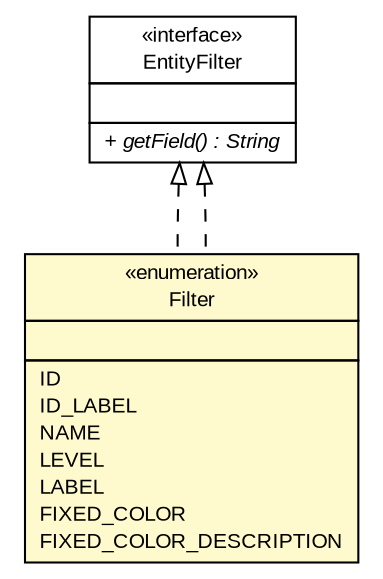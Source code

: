 #!/usr/local/bin/dot
#
# Class diagram 
# Generated by UMLGraph version R5_6-24-gf6e263 (http://www.umlgraph.org/)
#

digraph G {
	edge [fontname="arial",fontsize=10,labelfontname="arial",labelfontsize=10];
	node [fontname="arial",fontsize=10,shape=plaintext];
	nodesep=0.25;
	ranksep=0.5;
	// gov.sandia.cf.model.PIRTLevelImportance.Filter
	c327946 [label=<<table title="gov.sandia.cf.model.PIRTLevelImportance.Filter" border="0" cellborder="1" cellspacing="0" cellpadding="2" port="p" bgcolor="lemonChiffon" href="./PIRTLevelImportance.Filter.html">
		<tr><td><table border="0" cellspacing="0" cellpadding="1">
<tr><td align="center" balign="center"> &#171;enumeration&#187; </td></tr>
<tr><td align="center" balign="center"> Filter </td></tr>
		</table></td></tr>
		<tr><td><table border="0" cellspacing="0" cellpadding="1">
<tr><td align="left" balign="left">  </td></tr>
		</table></td></tr>
		<tr><td><table border="0" cellspacing="0" cellpadding="1">
<tr><td align="left" balign="left"> ID </td></tr>
<tr><td align="left" balign="left"> ID_LABEL </td></tr>
<tr><td align="left" balign="left"> NAME </td></tr>
<tr><td align="left" balign="left"> LEVEL </td></tr>
<tr><td align="left" balign="left"> LABEL </td></tr>
<tr><td align="left" balign="left"> FIXED_COLOR </td></tr>
<tr><td align="left" balign="left"> FIXED_COLOR_DESCRIPTION </td></tr>
		</table></td></tr>
		</table>>, URL="./PIRTLevelImportance.Filter.html", fontname="arial", fontcolor="black", fontsize=10.0];
	// gov.sandia.cf.model.query.EntityFilter
	c327957 [label=<<table title="gov.sandia.cf.model.query.EntityFilter" border="0" cellborder="1" cellspacing="0" cellpadding="2" port="p" href="./query/EntityFilter.html">
		<tr><td><table border="0" cellspacing="0" cellpadding="1">
<tr><td align="center" balign="center"> &#171;interface&#187; </td></tr>
<tr><td align="center" balign="center"> EntityFilter </td></tr>
		</table></td></tr>
		<tr><td><table border="0" cellspacing="0" cellpadding="1">
<tr><td align="left" balign="left">  </td></tr>
		</table></td></tr>
		<tr><td><table border="0" cellspacing="0" cellpadding="1">
<tr><td align="left" balign="left"><font face="arial italic" point-size="10.0"> + getField() : String </font></td></tr>
		</table></td></tr>
		</table>>, URL="./query/EntityFilter.html", fontname="arial", fontcolor="black", fontsize=10.0];
	//gov.sandia.cf.model.PIRTLevelImportance.Filter implements gov.sandia.cf.model.query.EntityFilter
	c327957:p -> c327946:p [dir=back,arrowtail=empty,style=dashed];
	//gov.sandia.cf.model.PIRTLevelImportance.Filter implements gov.sandia.cf.model.query.EntityFilter
	c327957:p -> c327946:p [dir=back,arrowtail=empty,style=dashed];
}

